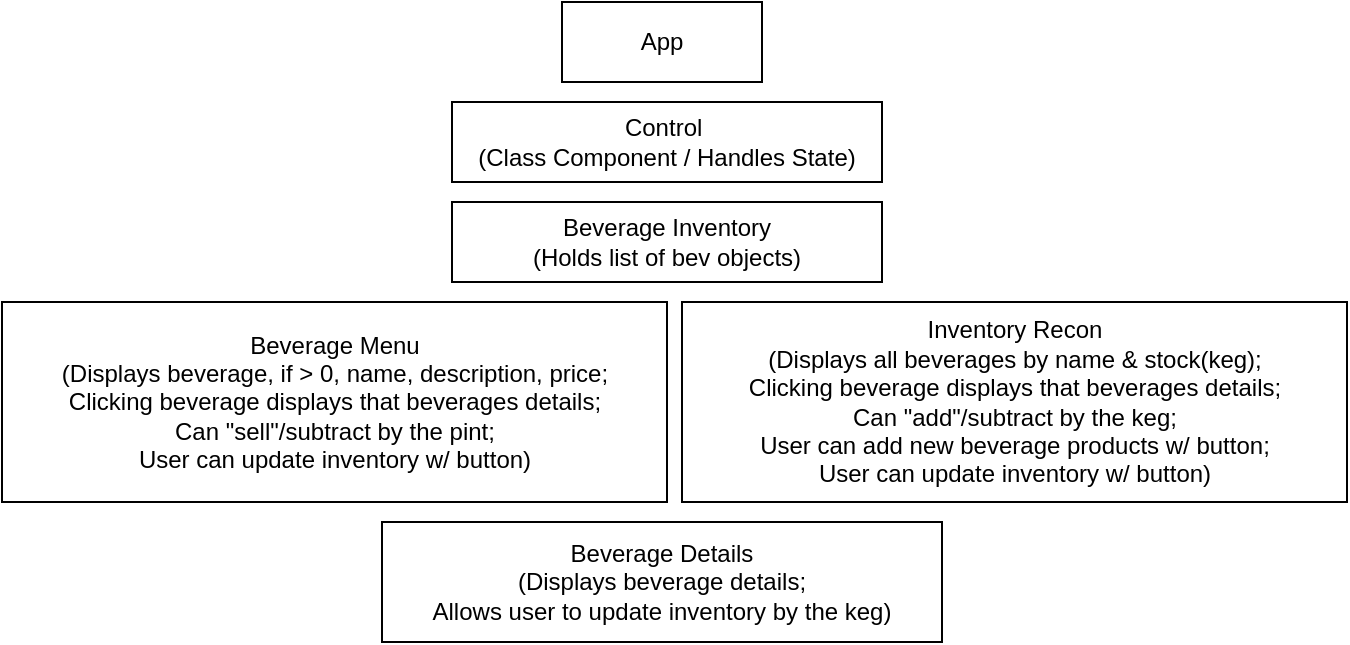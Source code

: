 <mxfile version="17.4.6" type="github">
  <diagram id="eGEJDaj6SYlvqcA72SZF" name="Page-1">
    <mxGraphModel dx="1646" dy="541" grid="1" gridSize="10" guides="1" tooltips="1" connect="1" arrows="1" fold="1" page="1" pageScale="1" pageWidth="827" pageHeight="1169" math="0" shadow="0">
      <root>
        <mxCell id="0" />
        <mxCell id="1" parent="0" />
        <mxCell id="y5f6hxjgZu6ScxN4eYrp-1" value="App" style="whiteSpace=wrap;html=1;align=center;" parent="1" vertex="1">
          <mxGeometry x="230" y="40" width="100" height="40" as="geometry" />
        </mxCell>
        <mxCell id="y5f6hxjgZu6ScxN4eYrp-2" value="Control&amp;nbsp;&lt;br&gt;(Class Component / Handles State)" style="whiteSpace=wrap;html=1;align=center;" parent="1" vertex="1">
          <mxGeometry x="175" y="90" width="215" height="40" as="geometry" />
        </mxCell>
        <mxCell id="y5f6hxjgZu6ScxN4eYrp-3" value="Beverage Inventory&lt;br&gt;(Holds list of bev objects)" style="whiteSpace=wrap;html=1;align=center;" parent="1" vertex="1">
          <mxGeometry x="175" y="140" width="215" height="40" as="geometry" />
        </mxCell>
        <mxCell id="y5f6hxjgZu6ScxN4eYrp-5" value="Beverage Details&lt;br&gt;(Displays beverage details;&lt;br&gt;Allows user to update inventory by the keg)" style="whiteSpace=wrap;html=1;align=center;" parent="1" vertex="1">
          <mxGeometry x="140" y="300" width="280" height="60" as="geometry" />
        </mxCell>
        <mxCell id="y5f6hxjgZu6ScxN4eYrp-6" value="Beverage Menu&lt;br&gt;(Displays beverage, if &amp;gt; 0, name, description, price;&lt;br&gt;Clicking beverage displays that beverages details;&lt;br&gt;Can &quot;sell&quot;/subtract by the pint;&lt;br&gt;User can update inventory w/ button)" style="whiteSpace=wrap;html=1;align=center;" parent="1" vertex="1">
          <mxGeometry x="-50" y="190" width="332.5" height="100" as="geometry" />
        </mxCell>
        <mxCell id="5Ynr9P_wDF0KFYhToqWw-2" value="Inventory Recon&lt;br&gt;(Displays all beverages by name &amp;amp; stock(keg);&lt;br&gt;Clicking beverage displays that beverages details;&lt;br&gt;Can &quot;add&quot;/subtract by the keg;&lt;br&gt;User can add new beverage products w/ button;&lt;br&gt;User can update inventory w/ button)" style="whiteSpace=wrap;html=1;align=center;" vertex="1" parent="1">
          <mxGeometry x="290" y="190" width="332.5" height="100" as="geometry" />
        </mxCell>
      </root>
    </mxGraphModel>
  </diagram>
</mxfile>
